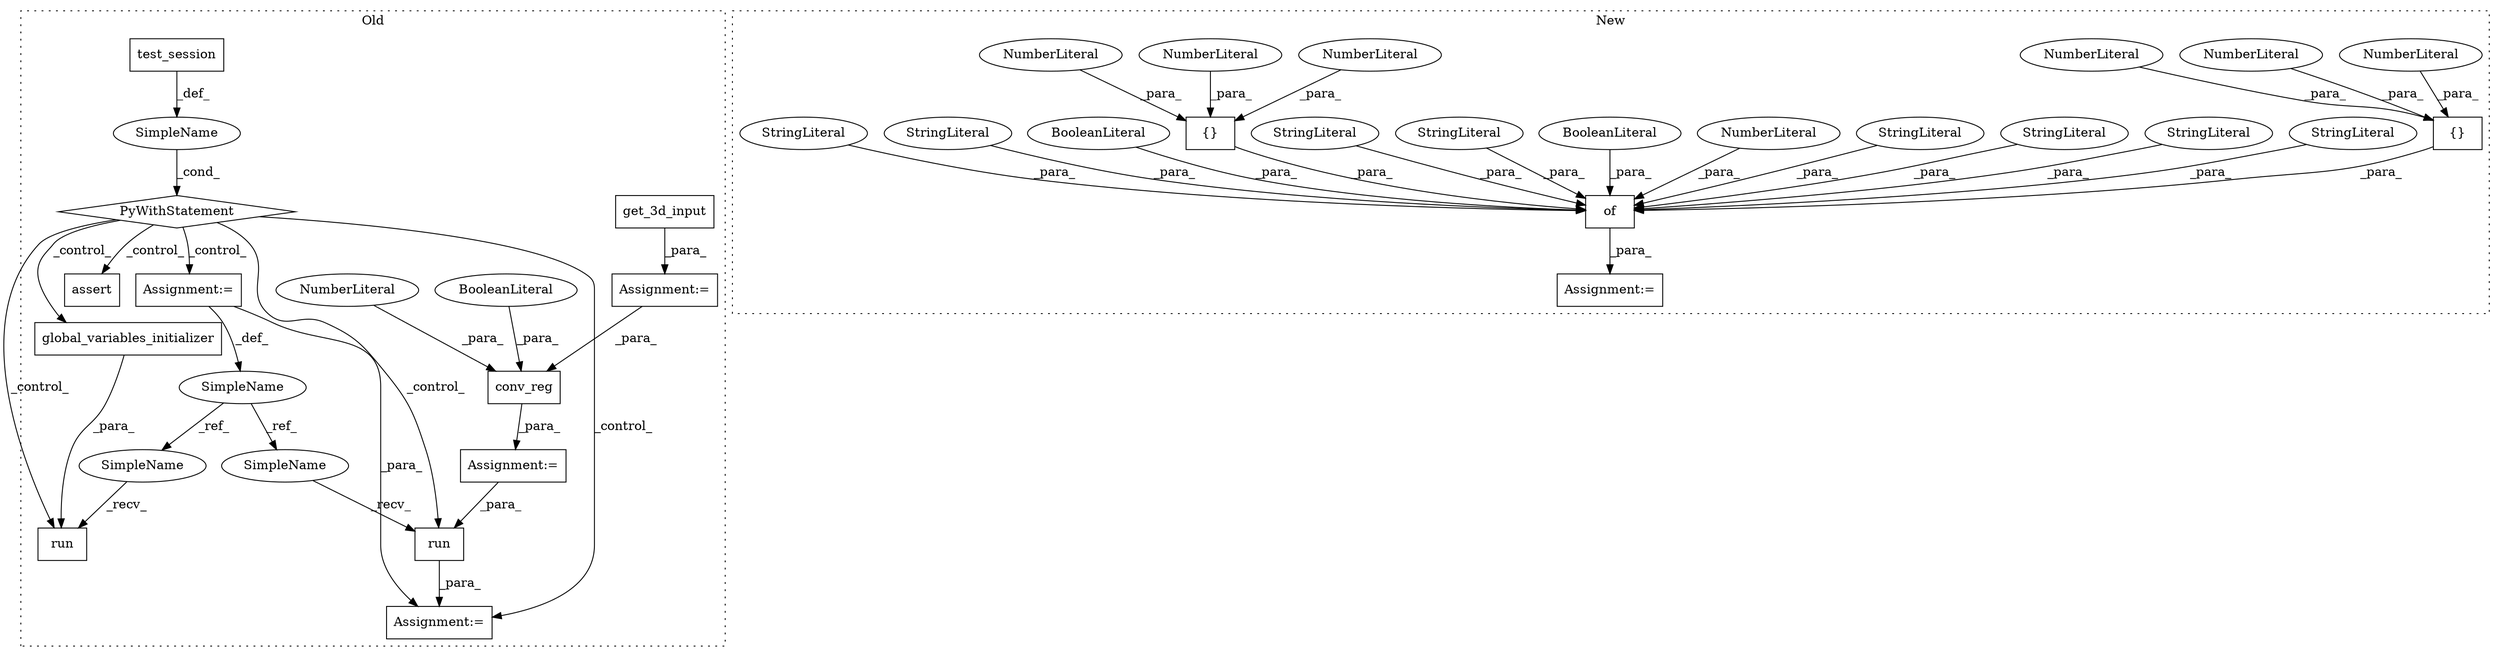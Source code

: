 digraph G {
subgraph cluster0 {
1 [label="get_3d_input" a="32" s="6941" l="14" shape="box"];
6 [label="run" a="32" s="7251,7267" l="4,1" shape="box"];
7 [label="SimpleName" a="42" s="" l="" shape="ellipse"];
8 [label="PyWithStatement" a="104" s="7125,7154" l="10,2" shape="diamond"];
9 [label="run" a="32" s="7185,7230" l="4,1" shape="box"];
10 [label="SimpleName" a="42" s="7168" l="4" shape="ellipse"];
11 [label="test_session" a="32" s="7140" l="14" shape="box"];
12 [label="global_variables_initializer" a="32" s="7200" l="30" shape="box"];
17 [label="Assignment:=" a="7" s="7074" l="1" shape="box"];
18 [label="Assignment:=" a="7" s="7168" l="4" shape="box"];
19 [label="Assignment:=" a="7" s="6935" l="1" shape="box"];
20 [label="Assignment:=" a="7" s="7245" l="1" shape="box"];
24 [label="conv_reg" a="32" s="7075,7097" l="9,1" shape="box"];
32 [label="assert" a="32" s="7281,7378" l="22,1" shape="box"];
33 [label="BooleanLiteral" a="9" s="7089" l="4" shape="ellipse"];
37 [label="NumberLiteral" a="34" s="7094" l="3" shape="ellipse"];
38 [label="SimpleName" a="42" s="7180" l="4" shape="ellipse"];
39 [label="SimpleName" a="42" s="7246" l="4" shape="ellipse"];
label = "Old";
style="dotted";
}
subgraph cluster1 {
2 [label="{}" a="4" s="7224,7230" l="1,1" shape="box"];
3 [label="NumberLiteral" a="34" s="7227" l="1" shape="ellipse"];
4 [label="NumberLiteral" a="34" s="7229" l="1" shape="ellipse"];
5 [label="NumberLiteral" a="34" s="7225" l="1" shape="ellipse"];
13 [label="of" a="32" s="7179,7377" l="3,1" shape="box"];
14 [label="StringLiteral" a="45" s="7182" l="15" shape="ellipse"];
15 [label="StringLiteral" a="45" s="7340" l="11" shape="ellipse"];
16 [label="StringLiteral" a="45" s="7276" l="9" shape="ellipse"];
21 [label="StringLiteral" a="45" s="7370" l="7" shape="ellipse"];
22 [label="NumberLiteral" a="34" s="7198" l="2" shape="ellipse"];
23 [label="BooleanLiteral" a="9" s="7270" l="5" shape="ellipse"];
25 [label="StringLiteral" a="45" s="7352" l="7" shape="ellipse"];
26 [label="StringLiteral" a="45" s="7291" l="15" shape="ellipse"];
27 [label="{}" a="4" s="7250,7256" l="1,1" shape="box"];
28 [label="NumberLiteral" a="34" s="7253" l="1" shape="ellipse"];
29 [label="NumberLiteral" a="34" s="7251" l="1" shape="ellipse"];
30 [label="NumberLiteral" a="34" s="7255" l="1" shape="ellipse"];
31 [label="BooleanLiteral" a="9" s="7286" l="4" shape="ellipse"];
34 [label="StringLiteral" a="45" s="7360" l="9" shape="ellipse"];
35 [label="Assignment:=" a="7" s="7174" l="1" shape="box"];
36 [label="StringLiteral" a="45" s="7201" l="13" shape="ellipse"];
label = "New";
style="dotted";
}
1 -> 19 [label="_para_"];
2 -> 13 [label="_para_"];
3 -> 2 [label="_para_"];
4 -> 2 [label="_para_"];
5 -> 2 [label="_para_"];
6 -> 20 [label="_para_"];
7 -> 8 [label="_cond_"];
8 -> 9 [label="_control_"];
8 -> 12 [label="_control_"];
8 -> 18 [label="_control_"];
8 -> 20 [label="_control_"];
8 -> 32 [label="_control_"];
8 -> 6 [label="_control_"];
10 -> 39 [label="_ref_"];
10 -> 38 [label="_ref_"];
11 -> 7 [label="_def_"];
12 -> 9 [label="_para_"];
13 -> 35 [label="_para_"];
14 -> 13 [label="_para_"];
15 -> 13 [label="_para_"];
16 -> 13 [label="_para_"];
17 -> 6 [label="_para_"];
18 -> 10 [label="_def_"];
18 -> 20 [label="_para_"];
19 -> 24 [label="_para_"];
21 -> 13 [label="_para_"];
22 -> 13 [label="_para_"];
23 -> 13 [label="_para_"];
24 -> 17 [label="_para_"];
25 -> 13 [label="_para_"];
26 -> 13 [label="_para_"];
27 -> 13 [label="_para_"];
28 -> 27 [label="_para_"];
29 -> 27 [label="_para_"];
30 -> 27 [label="_para_"];
31 -> 13 [label="_para_"];
33 -> 24 [label="_para_"];
34 -> 13 [label="_para_"];
36 -> 13 [label="_para_"];
37 -> 24 [label="_para_"];
38 -> 9 [label="_recv_"];
39 -> 6 [label="_recv_"];
}